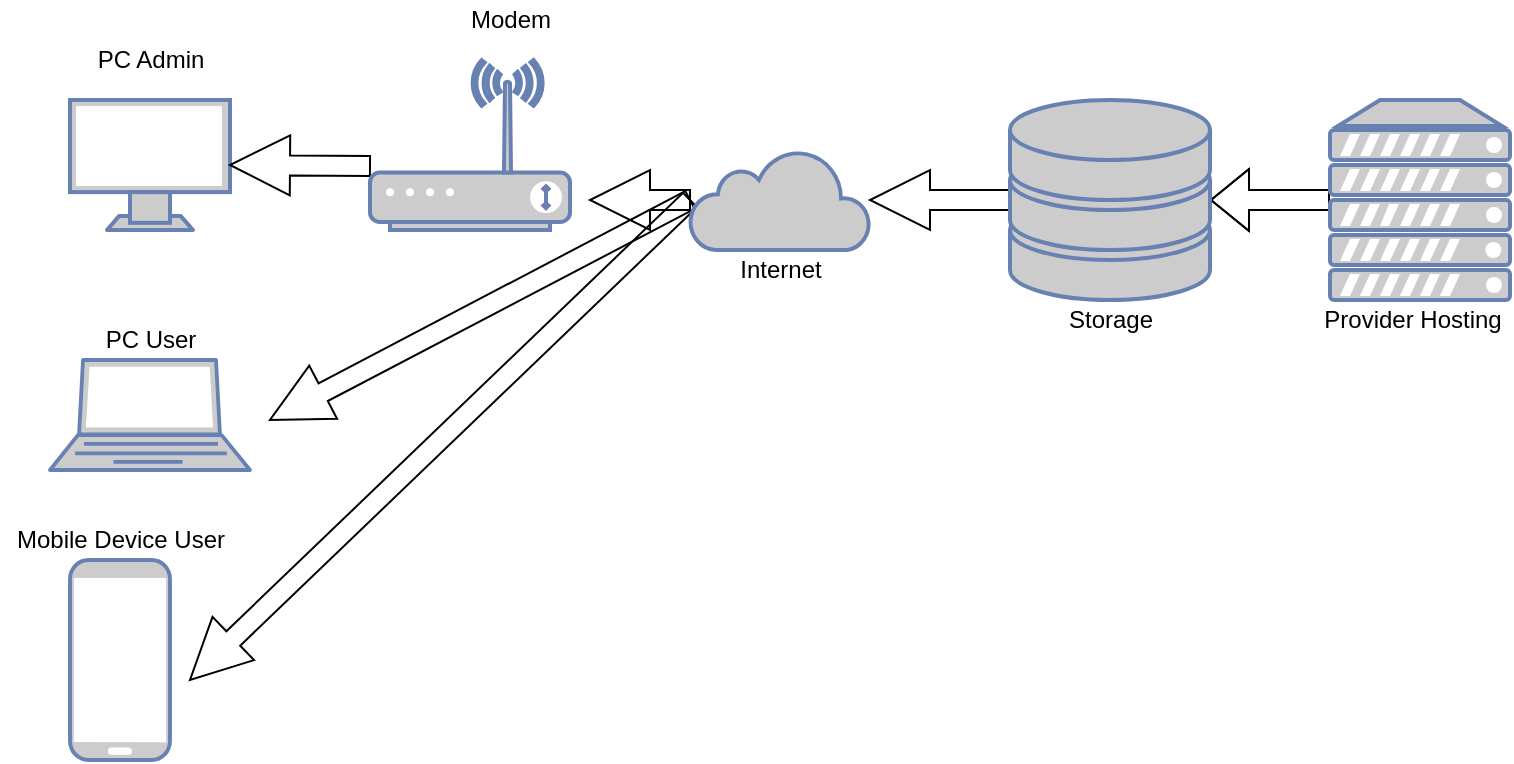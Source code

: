 <mxfile version="15.5.1" type="github">
  <diagram id="HoqPUm8pya5SjE1g9Fhk" name="Page-1">
    <mxGraphModel dx="868" dy="520" grid="1" gridSize="10" guides="1" tooltips="1" connect="1" arrows="1" fold="1" page="1" pageScale="1" pageWidth="850" pageHeight="1100" math="0" shadow="0">
      <root>
        <mxCell id="0" />
        <mxCell id="1" parent="0" />
        <mxCell id="p6jUWLpT5OnZB1usch39-8" style="edgeStyle=orthogonalEdgeStyle;rounded=0;orthogonalLoop=1;jettySize=auto;html=1;shape=flexArrow;" edge="1" parent="1" source="p6jUWLpT5OnZB1usch39-1">
          <mxGeometry relative="1" as="geometry">
            <mxPoint x="610" y="200" as="targetPoint" />
          </mxGeometry>
        </mxCell>
        <mxCell id="p6jUWLpT5OnZB1usch39-1" value="" style="fontColor=#0066CC;verticalAlign=top;verticalLabelPosition=bottom;labelPosition=center;align=center;html=1;outlineConnect=0;fillColor=#CCCCCC;strokeColor=#6881B3;gradientColor=none;gradientDirection=north;strokeWidth=2;shape=mxgraph.networks.server;" vertex="1" parent="1">
          <mxGeometry x="670" y="150" width="90" height="100" as="geometry" />
        </mxCell>
        <mxCell id="p6jUWLpT5OnZB1usch39-9" style="edgeStyle=orthogonalEdgeStyle;rounded=0;orthogonalLoop=1;jettySize=auto;html=1;shape=arrow;" edge="1" parent="1" source="p6jUWLpT5OnZB1usch39-2" target="p6jUWLpT5OnZB1usch39-3">
          <mxGeometry relative="1" as="geometry" />
        </mxCell>
        <mxCell id="p6jUWLpT5OnZB1usch39-2" value="" style="fontColor=#0066CC;verticalAlign=top;verticalLabelPosition=bottom;labelPosition=center;align=center;html=1;outlineConnect=0;fillColor=#CCCCCC;strokeColor=#6881B3;gradientColor=none;gradientDirection=north;strokeWidth=2;shape=mxgraph.networks.storage;" vertex="1" parent="1">
          <mxGeometry x="510" y="150" width="100" height="100" as="geometry" />
        </mxCell>
        <mxCell id="p6jUWLpT5OnZB1usch39-10" style="edgeStyle=orthogonalEdgeStyle;shape=arrow;rounded=0;orthogonalLoop=1;jettySize=auto;html=1;" edge="1" parent="1" source="p6jUWLpT5OnZB1usch39-3">
          <mxGeometry relative="1" as="geometry">
            <mxPoint x="300" y="200" as="targetPoint" />
          </mxGeometry>
        </mxCell>
        <mxCell id="p6jUWLpT5OnZB1usch39-13" style="edgeStyle=orthogonalEdgeStyle;shape=arrow;rounded=0;orthogonalLoop=1;jettySize=auto;html=1;" edge="1" parent="1" source="p6jUWLpT5OnZB1usch39-3">
          <mxGeometry relative="1" as="geometry">
            <mxPoint x="140" y="310" as="targetPoint" />
          </mxGeometry>
        </mxCell>
        <mxCell id="p6jUWLpT5OnZB1usch39-14" style="edgeStyle=orthogonalEdgeStyle;shape=arrow;rounded=0;orthogonalLoop=1;jettySize=auto;html=1;" edge="1" parent="1" source="p6jUWLpT5OnZB1usch39-3">
          <mxGeometry relative="1" as="geometry">
            <mxPoint x="100" y="440" as="targetPoint" />
          </mxGeometry>
        </mxCell>
        <mxCell id="p6jUWLpT5OnZB1usch39-3" value="" style="html=1;outlineConnect=0;fillColor=#CCCCCC;strokeColor=#6881B3;gradientColor=none;gradientDirection=north;strokeWidth=2;shape=mxgraph.networks.cloud;fontColor=#ffffff;" vertex="1" parent="1">
          <mxGeometry x="350" y="175" width="90" height="50" as="geometry" />
        </mxCell>
        <mxCell id="p6jUWLpT5OnZB1usch39-4" value="" style="fontColor=#0066CC;verticalAlign=top;verticalLabelPosition=bottom;labelPosition=center;align=center;html=1;outlineConnect=0;fillColor=#CCCCCC;strokeColor=#6881B3;gradientColor=none;gradientDirection=north;strokeWidth=2;shape=mxgraph.networks.monitor;" vertex="1" parent="1">
          <mxGeometry x="40" y="150" width="80" height="65" as="geometry" />
        </mxCell>
        <mxCell id="p6jUWLpT5OnZB1usch39-5" value="" style="fontColor=#0066CC;verticalAlign=top;verticalLabelPosition=bottom;labelPosition=center;align=center;html=1;outlineConnect=0;fillColor=#CCCCCC;strokeColor=#6881B3;gradientColor=none;gradientDirection=north;strokeWidth=2;shape=mxgraph.networks.laptop;" vertex="1" parent="1">
          <mxGeometry x="30" y="280" width="100" height="55" as="geometry" />
        </mxCell>
        <mxCell id="p6jUWLpT5OnZB1usch39-6" value="" style="fontColor=#0066CC;verticalAlign=top;verticalLabelPosition=bottom;labelPosition=center;align=center;html=1;outlineConnect=0;fillColor=#CCCCCC;strokeColor=#6881B3;gradientColor=none;gradientDirection=north;strokeWidth=2;shape=mxgraph.networks.mobile;" vertex="1" parent="1">
          <mxGeometry x="40" y="380" width="50" height="100" as="geometry" />
        </mxCell>
        <mxCell id="p6jUWLpT5OnZB1usch39-11" style="edgeStyle=orthogonalEdgeStyle;shape=arrow;rounded=0;orthogonalLoop=1;jettySize=auto;html=1;" edge="1" parent="1" target="p6jUWLpT5OnZB1usch39-4">
          <mxGeometry relative="1" as="geometry">
            <mxPoint x="190" y="183" as="sourcePoint" />
          </mxGeometry>
        </mxCell>
        <mxCell id="p6jUWLpT5OnZB1usch39-7" value="" style="fontColor=#0066CC;verticalAlign=top;verticalLabelPosition=bottom;labelPosition=center;align=center;html=1;outlineConnect=0;fillColor=#CCCCCC;strokeColor=#6881B3;gradientColor=none;gradientDirection=north;strokeWidth=2;shape=mxgraph.networks.wireless_modem;" vertex="1" parent="1">
          <mxGeometry x="190" y="130" width="100" height="85" as="geometry" />
        </mxCell>
        <mxCell id="p6jUWLpT5OnZB1usch39-15" value="Internet" style="text;html=1;resizable=0;autosize=1;align=center;verticalAlign=middle;points=[];fillColor=none;strokeColor=none;rounded=0;" vertex="1" parent="1">
          <mxGeometry x="365" y="225" width="60" height="20" as="geometry" />
        </mxCell>
        <mxCell id="p6jUWLpT5OnZB1usch39-16" value="PC Admin" style="text;html=1;resizable=0;autosize=1;align=center;verticalAlign=middle;points=[];fillColor=none;strokeColor=none;rounded=0;" vertex="1" parent="1">
          <mxGeometry x="45" y="120" width="70" height="20" as="geometry" />
        </mxCell>
        <mxCell id="p6jUWLpT5OnZB1usch39-17" value="Modem" style="text;html=1;resizable=0;autosize=1;align=center;verticalAlign=middle;points=[];fillColor=none;strokeColor=none;rounded=0;" vertex="1" parent="1">
          <mxGeometry x="230" y="100" width="60" height="20" as="geometry" />
        </mxCell>
        <mxCell id="p6jUWLpT5OnZB1usch39-18" value="PC User" style="text;html=1;resizable=0;autosize=1;align=center;verticalAlign=middle;points=[];fillColor=none;strokeColor=none;rounded=0;" vertex="1" parent="1">
          <mxGeometry x="50" y="260" width="60" height="20" as="geometry" />
        </mxCell>
        <mxCell id="p6jUWLpT5OnZB1usch39-19" value="Mobile Device User" style="text;html=1;resizable=0;autosize=1;align=center;verticalAlign=middle;points=[];fillColor=none;strokeColor=none;rounded=0;" vertex="1" parent="1">
          <mxGeometry x="5" y="360" width="120" height="20" as="geometry" />
        </mxCell>
        <mxCell id="p6jUWLpT5OnZB1usch39-20" value="Storage" style="text;html=1;resizable=0;autosize=1;align=center;verticalAlign=middle;points=[];fillColor=none;strokeColor=none;rounded=0;" vertex="1" parent="1">
          <mxGeometry x="530" y="250" width="60" height="20" as="geometry" />
        </mxCell>
        <mxCell id="p6jUWLpT5OnZB1usch39-21" value="Provider Hosting" style="text;html=1;resizable=0;autosize=1;align=center;verticalAlign=middle;points=[];fillColor=none;strokeColor=none;rounded=0;" vertex="1" parent="1">
          <mxGeometry x="661" y="250" width="100" height="20" as="geometry" />
        </mxCell>
      </root>
    </mxGraphModel>
  </diagram>
</mxfile>
